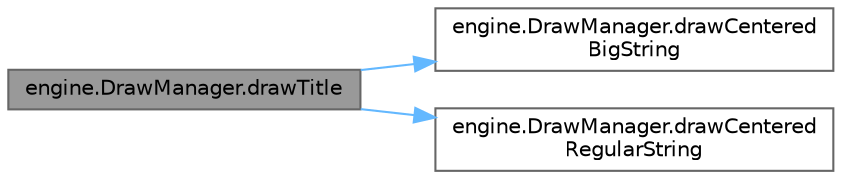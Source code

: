 digraph "engine.DrawManager.drawTitle"
{
 // LATEX_PDF_SIZE
  bgcolor="transparent";
  edge [fontname=Helvetica,fontsize=10,labelfontname=Helvetica,labelfontsize=10];
  node [fontname=Helvetica,fontsize=10,shape=box,height=0.2,width=0.4];
  rankdir="LR";
  Node1 [id="Node000001",label="engine.DrawManager.drawTitle",height=0.2,width=0.4,color="gray40", fillcolor="grey60", style="filled", fontcolor="black",tooltip="Draws game title."];
  Node1 -> Node2 [id="edge1_Node000001_Node000002",color="steelblue1",style="solid",tooltip=" "];
  Node2 [id="Node000002",label="engine.DrawManager.drawCentered\lBigString",height=0.2,width=0.4,color="grey40", fillcolor="white", style="filled",URL="$classengine_1_1_draw_manager.html#a01d2cd207f7553b79e0f73972acd514c",tooltip="Draws a centered string on big font."];
  Node1 -> Node3 [id="edge2_Node000001_Node000003",color="steelblue1",style="solid",tooltip=" "];
  Node3 [id="Node000003",label="engine.DrawManager.drawCentered\lRegularString",height=0.2,width=0.4,color="grey40", fillcolor="white", style="filled",URL="$classengine_1_1_draw_manager.html#a4016c7be1acc513467bcc183b5e515d0",tooltip="Draws a centered string on regular font."];
}
